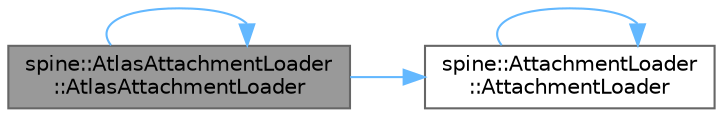 digraph "spine::AtlasAttachmentLoader::AtlasAttachmentLoader"
{
 // LATEX_PDF_SIZE
  bgcolor="transparent";
  edge [fontname=Helvetica,fontsize=10,labelfontname=Helvetica,labelfontsize=10];
  node [fontname=Helvetica,fontsize=10,shape=box,height=0.2,width=0.4];
  rankdir="LR";
  Node1 [id="Node000001",label="spine::AtlasAttachmentLoader\l::AtlasAttachmentLoader",height=0.2,width=0.4,color="gray40", fillcolor="grey60", style="filled", fontcolor="black",tooltip=" "];
  Node1 -> Node1 [id="edge1_Node000001_Node000001",color="steelblue1",style="solid",tooltip=" "];
  Node1 -> Node2 [id="edge2_Node000001_Node000002",color="steelblue1",style="solid",tooltip=" "];
  Node2 [id="Node000002",label="spine::AttachmentLoader\l::AttachmentLoader",height=0.2,width=0.4,color="grey40", fillcolor="white", style="filled",URL="$classspine_1_1_attachment_loader.html#ae7387bf1f81c33134d2583c2fb37c010",tooltip=" "];
  Node2 -> Node2 [id="edge3_Node000002_Node000002",color="steelblue1",style="solid",tooltip=" "];
}
